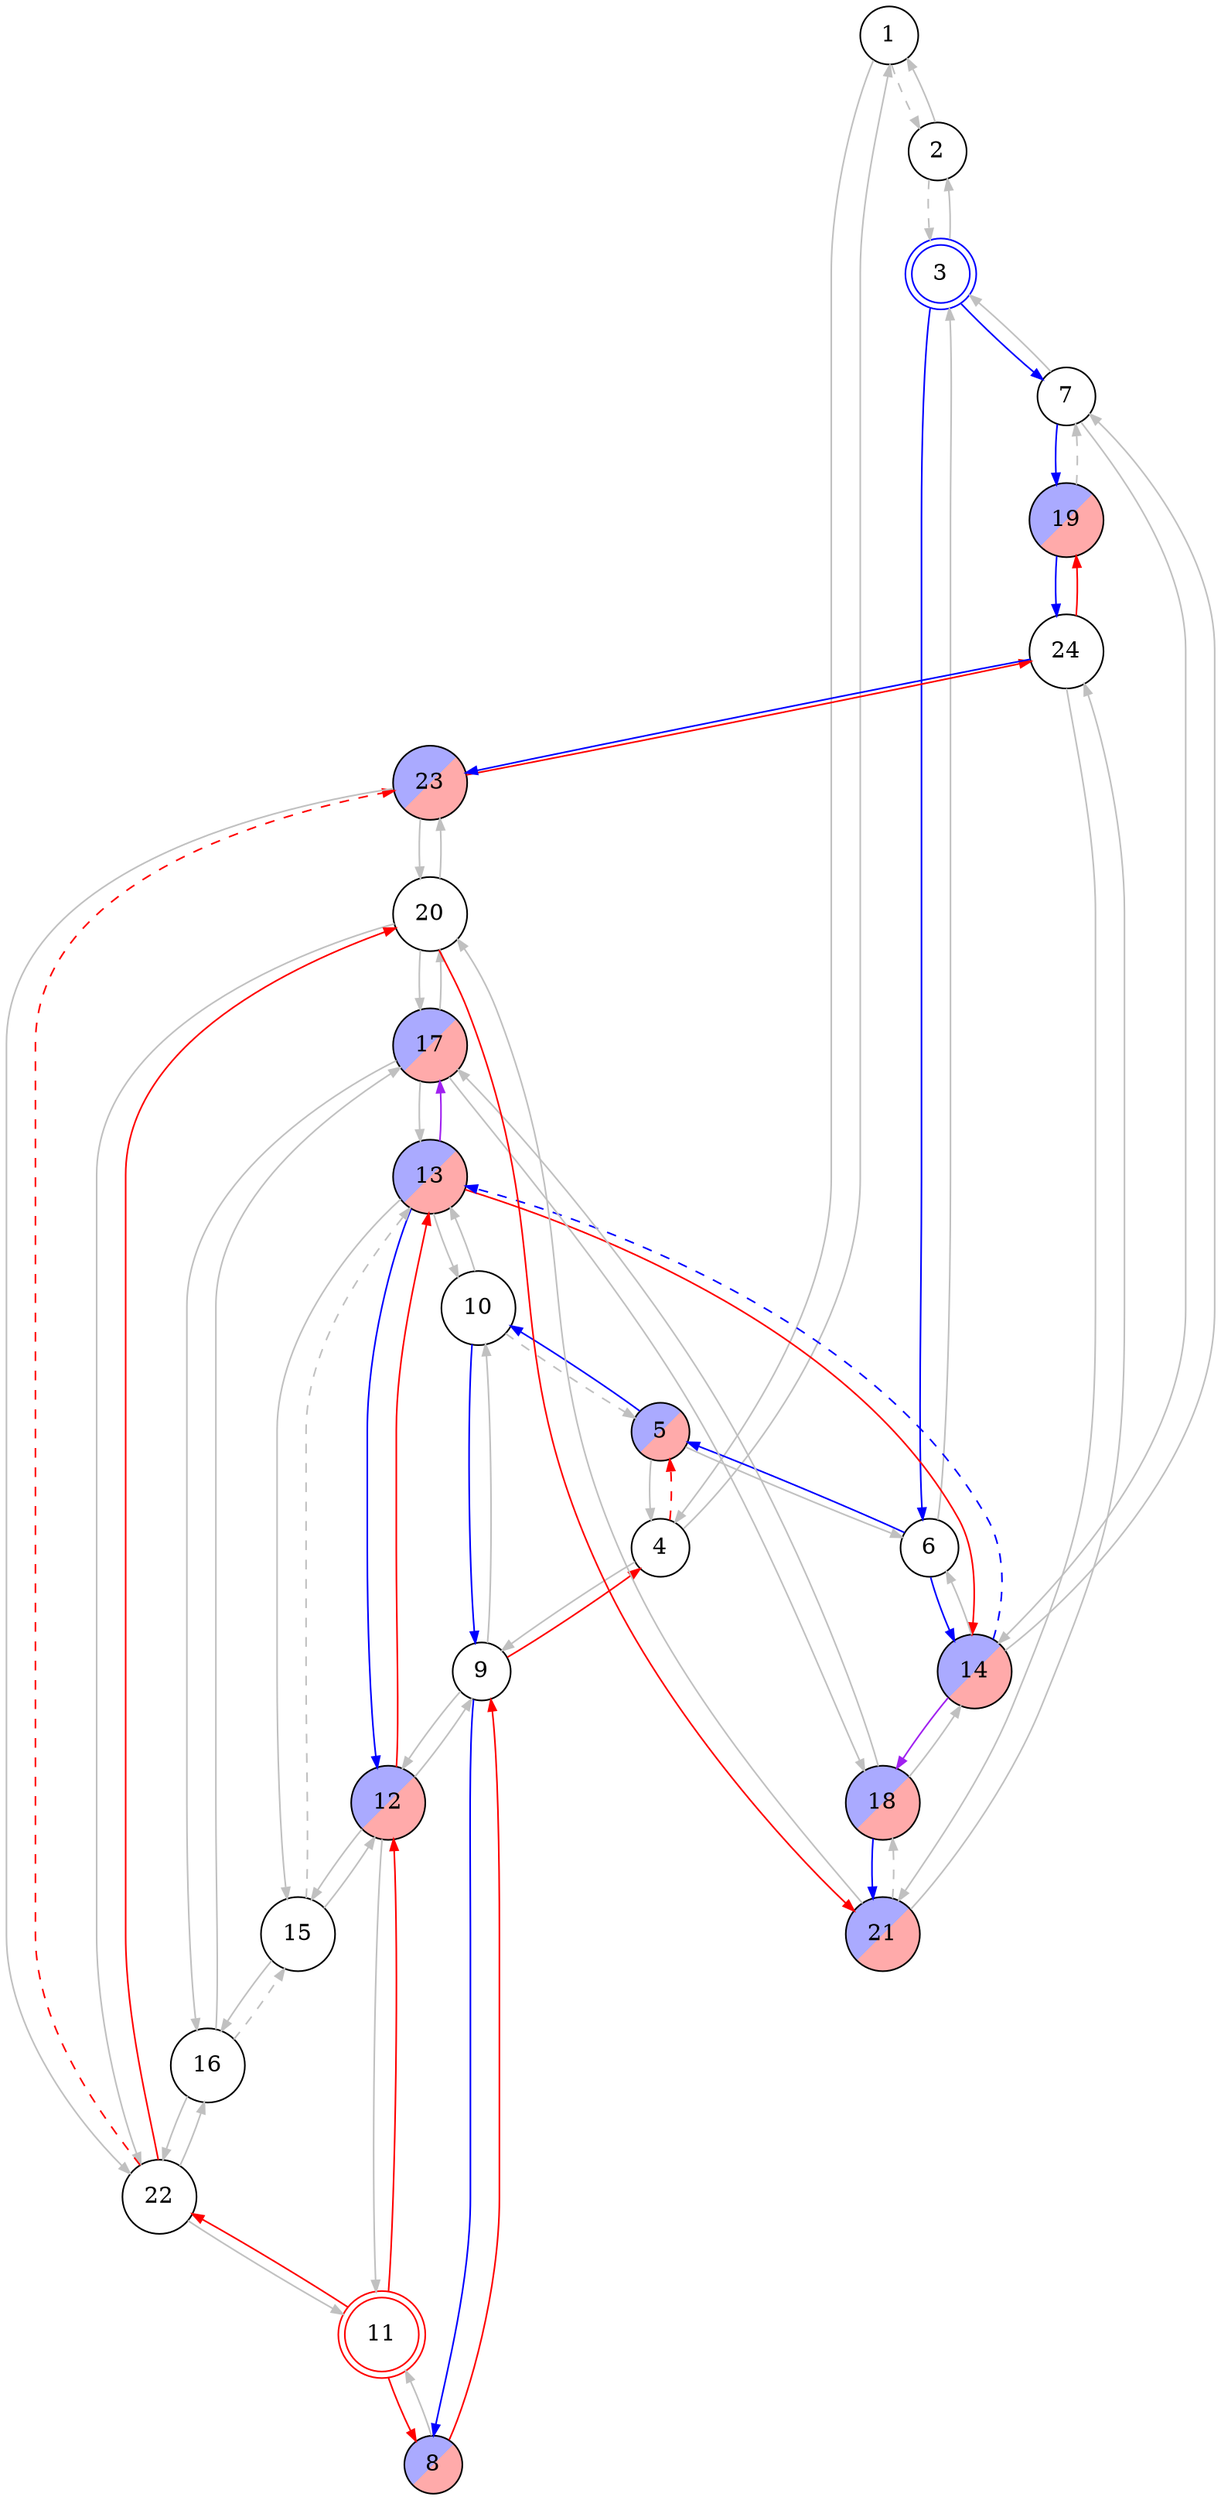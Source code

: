 digraph finite_state_machine {
    node [shape=circle]
    1	  [pos="2,1!"]
    2	  [pos="3,1!"]
    3	  [pos="4,1!", shape=doublecircle, color=blue]
    4	  [pos="2,2!"]
    5	  [pos="3,2!", style="filled", gradientangle=135, fillcolor="#ffaaaa;0.5:#aaaaff"]
    6	  [pos="4,2!"]
    7	  [pos="5,2!"]
    8	  [pos="1,3!", style="filled", gradientangle=135, fillcolor="#ffaaaa;0.5:#aaaaff"]
    9	  [pos="2,3!"]
    10	[pos="3,3!"]
    11	[pos="1,4!", shape=doublecircle, color=red]
    12	[pos="2,4!", style="filled", gradientangle=135, fillcolor="#ffaaaa;0.5:#aaaaff"]
    13	[pos="3,4!", style="filled", gradientangle=135, fillcolor="#ffaaaa;0.5:#aaaaff"]
    14	[pos="4,4!", style="filled", gradientangle=135, fillcolor="#ffaaaa;0.5:#aaaaff"]
    15	[pos="2.5,5!"]
    16	[pos="2,6!"]
    17	[pos="3,6!", style="filled", gradientangle=135, fillcolor="#ffaaaa;0.5:#aaaaff"]
    18	[pos="4,6!", style="filled", gradientangle=135, fillcolor="#ffaaaa;0.5:#aaaaff"]
    19	[pos="5,6!", style="filled", gradientangle=135, fillcolor="#ffaaaa;0.5:#aaaaff"]
    20	[pos="3,7!"]
    21	[pos="4,7!", style="filled", gradientangle=135, fillcolor="#ffaaaa;0.5:#aaaaff"]
    22	[pos="1,8!"]
    23	[pos="3,8!", style="filled", gradientangle=135, fillcolor="#ffaaaa;0.5:#aaaaff"]
    24	[pos="4,8!"]

    // Arcs
    edge [arrowsize=0.7]
    1 -> 2   [style="dashed",   color=gray]
    1 -> 4   [style="solid",    color=gray]
    2 -> 1   [style="solid",    color=gray]
    2 -> 3   [style="dashed",   color=gray]
    3 -> 2   [style="solid",    color=gray]
    3 -> 6   [style="solid",    color=blue]
    3 -> 7   [style="solid",    color=blue]
    4 -> 1   [style="solid",    color=gray]
    4 -> 5   [style="dashed",   color=red]
    4 -> 9   [style="solid",    color=gray]
    5 -> 4   [style="solid",    color=gray]
    5 -> 6   [style="solid",    color=gray]
    5 -> 10  [style="solid",    color=blue]
    6 -> 5   [style="solid",    color=blue]
    6 -> 3   [style="solid",    color=gray]
    6 -> 14  [style="solid",    color=blue]
    7 -> 3   [style="solid",    color=gray]
    7 -> 14  [style="solid",    color=gray]
    7 -> 19  [style="solid",    color=blue]
    8 -> 9   [style="solid",    color=red]
    8 -> 11  [style="solid",    color=gray]
    9 -> 4   [style="solid",    color=red]
    9 -> 8   [style="solid",    color=blue]
    9 -> 10  [style="solid",    color=gray]
    9 -> 12  [style="solid",    color=gray]
    10 -> 5  [style="dashed",   color=gray]
    10 -> 9  [style="solid",    color=blue]
    10 -> 13 [style="solid",    color=gray]
    11 -> 8  [style="solid",    color=red]
    11 -> 12 [style="solid",    color=red]
    11 -> 22 [style="solid",    color=red]
    12 -> 9  [style="solid",    color=gray]
    12 -> 11 [style="solid",    color=gray]
    12 -> 13 [style="solid",    color=red]
    12 -> 15 [style="solid",    color=gray]
    13 -> 10 [style="solid",    color=gray]
    13 -> 12 [style="solid",    color=blue]
    13 -> 14 [style="solid",    color=red]
    13 -> 15 [style="solid",    color=gray]
    13 -> 17 [style="solid",    color=purple]
    14 -> 6  [style="solid",    color=gray]
    14 -> 7  [style="solid",    color=gray]
    14 -> 13 [style="dashed",   color=blue]
    14 -> 18 [style="solid",    color=purple]
    15 -> 12 [style="solid",    color=gray]
    15 -> 13 [style="dashed",   color=gray]
    15 -> 16 [style="solid",    color=gray]
    16 -> 15 [style="dashed",   color=gray]
    16 -> 17 [style="solid",    color=gray]
    16 -> 22 [style="solid",    color=gray]
    17 -> 13 [style="solid",    color=gray]
    17 -> 16 [style="solid",    color=gray]
    17 -> 18 [style="solid",    color=gray]
    17 -> 20 [style="solid",    color=gray]
    18 -> 17 [style="solid",    color=gray]
    18 -> 14 [style="solid",    color=gray]
    18 -> 21 [style="solid",    color=blue]
    19 -> 7  [style="dashed",   color=gray]
    19 -> 24 [style="solid",    color=blue]
    20 -> 17 [style="solid",    color=gray]
    20 -> 21 [style="solid",    color=red]
    20 -> 22 [style="solid",    color=gray]
    20 -> 23 [style="solid",    color=gray]
    21 -> 18 [style="dashed",   color=gray]
    21 -> 20 [style="solid",    color=gray]
    21 -> 24 [style="solid",    color=gray]
    22 -> 11 [style="solid",    color=gray]
    22 -> 16 [style="solid",    color=gray]
    22 -> 20 [style="solid",    color=red]
    22 -> 23 [style="dashed",   color=red]
    23 -> 20 [style="solid",    color=gray]
    23 -> 22 [style="solid",    color=gray]
    23 -> 24 [style="solid",    color=red]
    24 -> 19 [style="solid",    color=red]
    24 -> 21 [style="solid",    color=gray]
    24 -> 23 [style="solid",    color=blue]
  }
